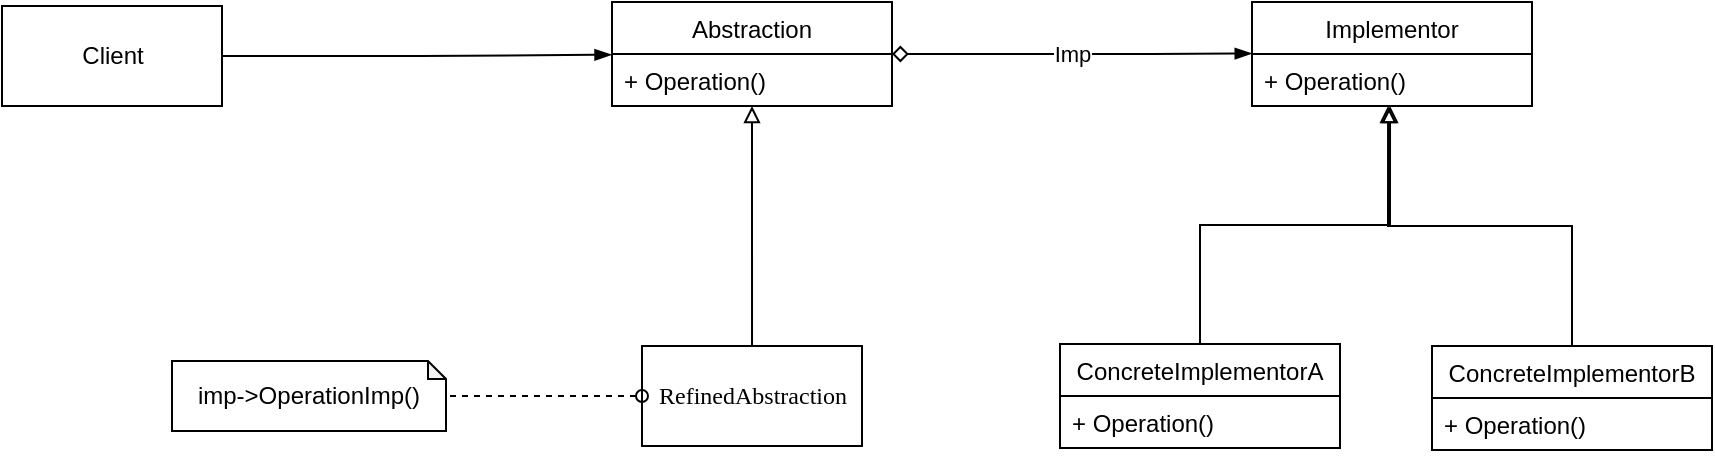 <mxfile version="10.6.7" type="device"><diagram id="i2CGTbT9L9UU168Kk6hO" name="Page-1"><mxGraphModel dx="1788" dy="568" grid="1" gridSize="10" guides="1" tooltips="1" connect="1" arrows="1" fold="1" page="1" pageScale="1" pageWidth="827" pageHeight="1169" math="0" shadow="0"><root><mxCell id="0"/><mxCell id="1" parent="0"/><mxCell id="TpTtMRGD39oZufkkp3-5-18" style="edgeStyle=orthogonalEdgeStyle;rounded=0;orthogonalLoop=1;jettySize=auto;html=1;startArrow=none;startFill=0;endArrow=blockThin;endFill=1;entryX=-0.009;entryY=0.014;entryDx=0;entryDy=0;entryPerimeter=0;exitX=1;exitY=0.5;exitDx=0;exitDy=0;" edge="1" parent="1" source="TpTtMRGD39oZufkkp3-5-1"><mxGeometry relative="1" as="geometry"><mxPoint x="269.754" y="225.371" as="targetPoint"/><mxPoint x="76" y="225.994" as="sourcePoint"/><Array as="points"><mxPoint x="174" y="225"/></Array></mxGeometry></mxCell><mxCell id="TpTtMRGD39oZufkkp3-5-1" value="Client" style="html=1;" vertex="1" parent="1"><mxGeometry x="-35" y="201" width="110" height="50" as="geometry"/></mxCell><mxCell id="TpTtMRGD39oZufkkp3-5-19" value="Imp" style="edgeStyle=orthogonalEdgeStyle;rounded=0;orthogonalLoop=1;jettySize=auto;html=1;startArrow=diamond;startFill=0;endArrow=blockThin;endFill=1;entryX=-0.001;entryY=-0.009;entryDx=0;entryDy=0;entryPerimeter=0;" edge="1" parent="1" source="TpTtMRGD39oZufkkp3-5-2" target="TpTtMRGD39oZufkkp3-5-9"><mxGeometry relative="1" as="geometry"><mxPoint x="589" y="226" as="targetPoint"/><Array as="points"><mxPoint x="540" y="225"/><mxPoint x="540" y="225"/></Array></mxGeometry></mxCell><mxCell id="TpTtMRGD39oZufkkp3-5-2" value="Abstraction" style="swimlane;fontStyle=0;childLayout=stackLayout;horizontal=1;startSize=26;fillColor=none;horizontalStack=0;resizeParent=1;resizeParentMax=0;resizeLast=0;collapsible=1;marginBottom=0;" vertex="1" parent="1"><mxGeometry x="270" y="199" width="140" height="52" as="geometry"/></mxCell><mxCell id="TpTtMRGD39oZufkkp3-5-3" value="+ Operation()" style="text;strokeColor=none;fillColor=none;align=left;verticalAlign=top;spacingLeft=4;spacingRight=4;overflow=hidden;rotatable=0;points=[[0,0.5],[1,0.5]];portConstraint=eastwest;" vertex="1" parent="TpTtMRGD39oZufkkp3-5-2"><mxGeometry y="26" width="140" height="26" as="geometry"/></mxCell><mxCell id="TpTtMRGD39oZufkkp3-5-16" style="edgeStyle=orthogonalEdgeStyle;rounded=0;orthogonalLoop=1;jettySize=auto;html=1;endArrow=block;endFill=0;" edge="1" parent="1"><mxGeometry relative="1" as="geometry"><mxPoint x="340.013" y="372" as="sourcePoint"/><mxPoint x="340" y="251" as="targetPoint"/><Array as="points"><mxPoint x="340" y="251"/><mxPoint x="340" y="251"/></Array></mxGeometry></mxCell><mxCell id="TpTtMRGD39oZufkkp3-5-6" value="&lt;p&gt;&lt;font face=&quot;Times New Roman&quot;&gt;RefinedAbstraction&lt;/font&gt;&lt;/p&gt;" style="html=1;" vertex="1" parent="1"><mxGeometry x="285" y="371" width="110" height="50" as="geometry"/></mxCell><mxCell id="TpTtMRGD39oZufkkp3-5-7" value="imp-&amp;gt;OperationImp()" style="shape=note;whiteSpace=wrap;html=1;backgroundOutline=1;darkOpacity=0.05;size=9;" vertex="1" parent="1"><mxGeometry x="50" y="378.5" width="137" height="35" as="geometry"/></mxCell><mxCell id="TpTtMRGD39oZufkkp3-5-8" value="Implementor" style="swimlane;fontStyle=0;childLayout=stackLayout;horizontal=1;startSize=26;fillColor=none;horizontalStack=0;resizeParent=1;resizeParentMax=0;resizeLast=0;collapsible=1;marginBottom=0;" vertex="1" parent="1"><mxGeometry x="590" y="199" width="140" height="52" as="geometry"/></mxCell><mxCell id="TpTtMRGD39oZufkkp3-5-9" value="+ Operation()" style="text;strokeColor=none;fillColor=none;align=left;verticalAlign=top;spacingLeft=4;spacingRight=4;overflow=hidden;rotatable=0;points=[[0,0.5],[1,0.5]];portConstraint=eastwest;" vertex="1" parent="TpTtMRGD39oZufkkp3-5-8"><mxGeometry y="26" width="140" height="26" as="geometry"/></mxCell><mxCell id="TpTtMRGD39oZufkkp3-5-14" style="edgeStyle=orthogonalEdgeStyle;rounded=0;orthogonalLoop=1;jettySize=auto;html=1;entryX=0.493;entryY=1;entryDx=0;entryDy=0;entryPerimeter=0;endArrow=block;endFill=0;" edge="1" parent="1" source="TpTtMRGD39oZufkkp3-5-10" target="TpTtMRGD39oZufkkp3-5-9"><mxGeometry relative="1" as="geometry"/></mxCell><mxCell id="TpTtMRGD39oZufkkp3-5-10" value="ConcreteImplementorA" style="swimlane;fontStyle=0;childLayout=stackLayout;horizontal=1;startSize=26;fillColor=none;horizontalStack=0;resizeParent=1;resizeParentMax=0;resizeLast=0;collapsible=1;marginBottom=0;" vertex="1" parent="1"><mxGeometry x="494" y="370" width="140" height="52" as="geometry"/></mxCell><mxCell id="TpTtMRGD39oZufkkp3-5-11" value="+ Operation()" style="text;strokeColor=none;fillColor=none;align=left;verticalAlign=top;spacingLeft=4;spacingRight=4;overflow=hidden;rotatable=0;points=[[0,0.5],[1,0.5]];portConstraint=eastwest;" vertex="1" parent="TpTtMRGD39oZufkkp3-5-10"><mxGeometry y="26" width="140" height="26" as="geometry"/></mxCell><mxCell id="TpTtMRGD39oZufkkp3-5-15" style="edgeStyle=orthogonalEdgeStyle;rounded=0;orthogonalLoop=1;jettySize=auto;html=1;entryX=0.486;entryY=1;entryDx=0;entryDy=0;entryPerimeter=0;endArrow=block;endFill=0;" edge="1" parent="1" source="TpTtMRGD39oZufkkp3-5-12" target="TpTtMRGD39oZufkkp3-5-9"><mxGeometry relative="1" as="geometry"/></mxCell><mxCell id="TpTtMRGD39oZufkkp3-5-12" value="ConcreteImplementorB" style="swimlane;fontStyle=0;childLayout=stackLayout;horizontal=1;startSize=26;fillColor=none;horizontalStack=0;resizeParent=1;resizeParentMax=0;resizeLast=0;collapsible=1;marginBottom=0;" vertex="1" parent="1"><mxGeometry x="680" y="371" width="140" height="52" as="geometry"/></mxCell><mxCell id="TpTtMRGD39oZufkkp3-5-13" value="+ Operation()" style="text;strokeColor=none;fillColor=none;align=left;verticalAlign=top;spacingLeft=4;spacingRight=4;overflow=hidden;rotatable=0;points=[[0,0.5],[1,0.5]];portConstraint=eastwest;" vertex="1" parent="TpTtMRGD39oZufkkp3-5-12"><mxGeometry y="26" width="140" height="26" as="geometry"/></mxCell><mxCell id="TpTtMRGD39oZufkkp3-5-17" style="edgeStyle=orthogonalEdgeStyle;rounded=0;orthogonalLoop=1;jettySize=auto;html=1;endArrow=none;endFill=0;startArrow=oval;startFill=0;dashed=1;" edge="1" parent="1" source="TpTtMRGD39oZufkkp3-5-6" target="TpTtMRGD39oZufkkp3-5-7"><mxGeometry relative="1" as="geometry"/></mxCell></root></mxGraphModel></diagram></mxfile>